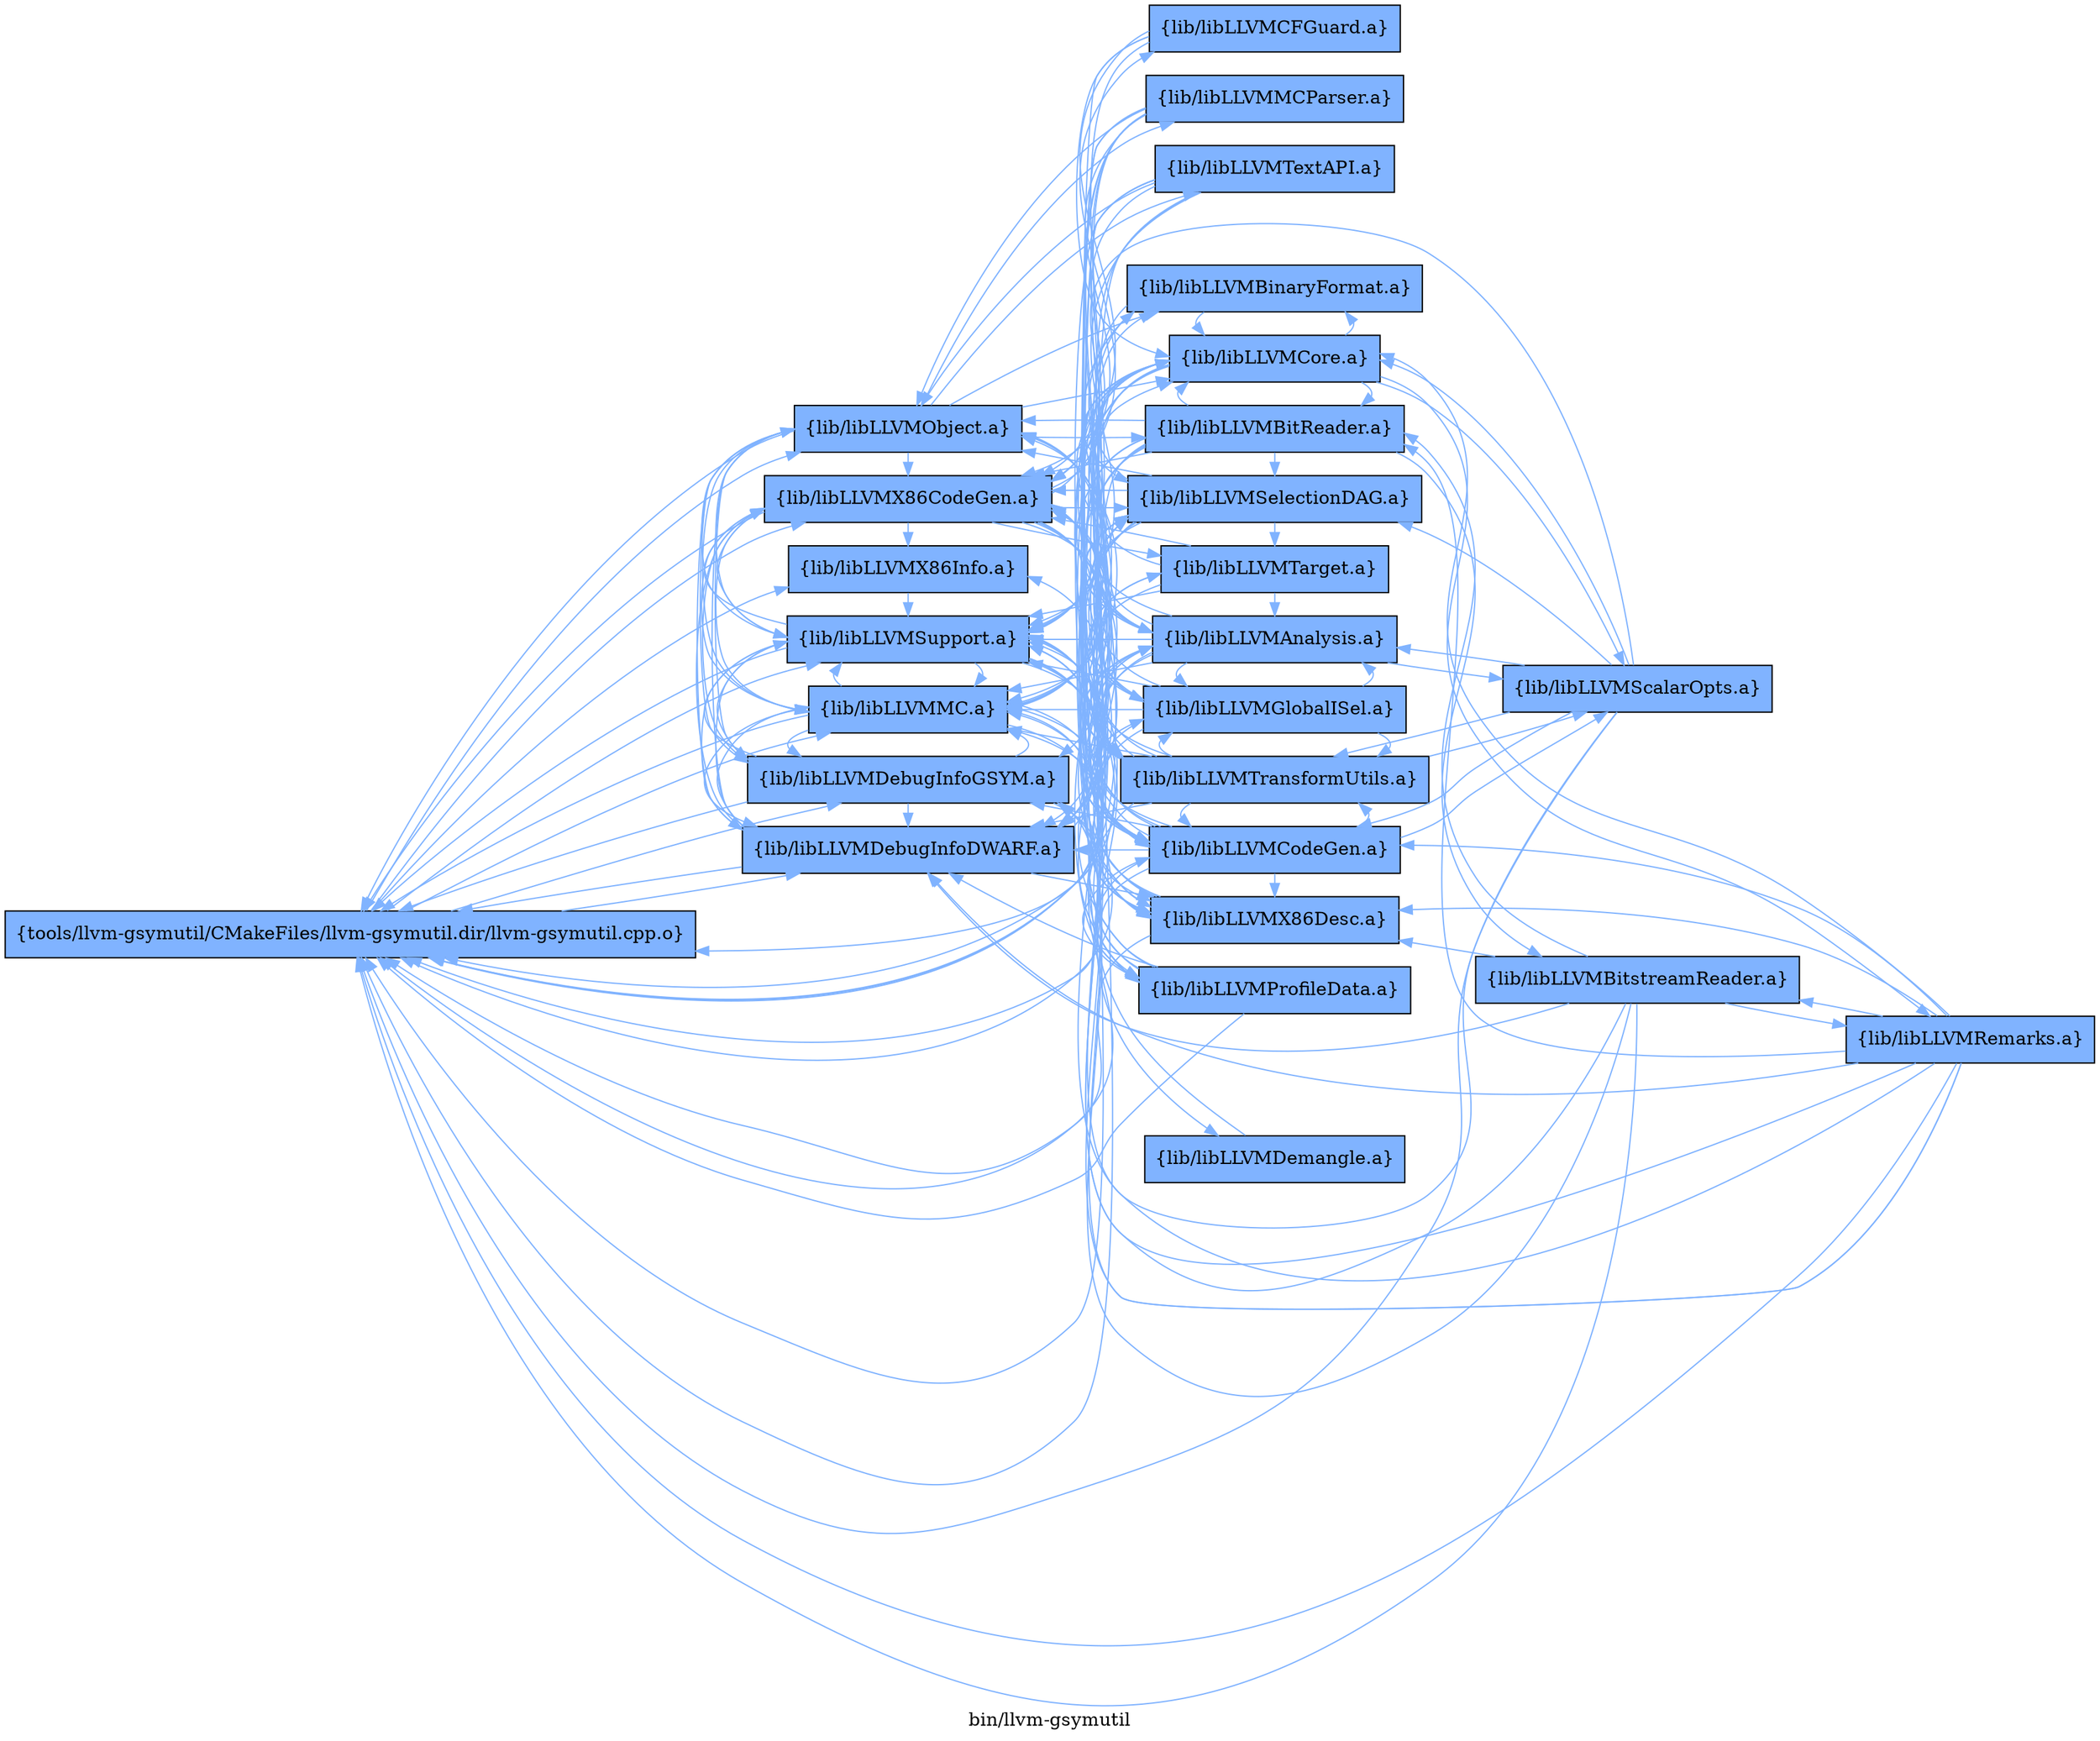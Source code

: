 digraph "bin/llvm-gsymutil" {
	label="bin/llvm-gsymutil";
	rankdir=LR;
	{ rank=same; Node0x55dd54993c78;  }
	{ rank=same; Node0x55dd5498af88; Node0x55dd54989a48; Node0x55dd54992738; Node0x55dd54991338; Node0x55dd54992c88; Node0x55dd54991dd8; Node0x55dd54992288;  }
	{ rank=same; Node0x55dd549919c8; Node0x55dd5498ff38; Node0x55dd549904d8; Node0x55dd54995e88; Node0x55dd5498e638; Node0x55dd5498f0d8; Node0x55dd5498dc38; Node0x55dd54989048; Node0x55dd5498ebd8; Node0x55dd5498e138; Node0x55dd54984b38; Node0x55dd549855d8; Node0x55dd5498cec8; Node0x55dd54990618; Node0x55dd549840e8;  }

	Node0x55dd54993c78 [shape=record,shape=box,group=1,style=filled,fillcolor="0.600000 0.5 1",label="{tools/llvm-gsymutil/CMakeFiles/llvm-gsymutil.dir/llvm-gsymutil.cpp.o}"];
	Node0x55dd54993c78 -> Node0x55dd5498af88[color="0.600000 0.5 1"];
	Node0x55dd54993c78 -> Node0x55dd54989a48[color="0.600000 0.5 1"];
	Node0x55dd54993c78 -> Node0x55dd54992738[color="0.600000 0.5 1"];
	Node0x55dd54993c78 -> Node0x55dd54991338[color="0.600000 0.5 1"];
	Node0x55dd54993c78 -> Node0x55dd54992c88[color="0.600000 0.5 1"];
	Node0x55dd54993c78 -> Node0x55dd54991dd8[color="0.600000 0.5 1"];
	Node0x55dd54993c78 -> Node0x55dd54992288[color="0.600000 0.5 1"];
	Node0x55dd5498af88 [shape=record,shape=box,group=1,style=filled,fillcolor="0.600000 0.5 1",label="{lib/libLLVMX86CodeGen.a}"];
	Node0x55dd5498af88 -> Node0x55dd54993c78[color="0.600000 0.5 1"];
	Node0x55dd5498af88 -> Node0x55dd54989a48[color="0.600000 0.5 1"];
	Node0x55dd5498af88 -> Node0x55dd54991338[color="0.600000 0.5 1"];
	Node0x55dd5498af88 -> Node0x55dd549919c8[color="0.600000 0.5 1"];
	Node0x55dd5498af88 -> Node0x55dd5498ff38[color="0.600000 0.5 1"];
	Node0x55dd5498af88 -> Node0x55dd549904d8[color="0.600000 0.5 1"];
	Node0x55dd5498af88 -> Node0x55dd54995e88[color="0.600000 0.5 1"];
	Node0x55dd5498af88 -> Node0x55dd5498e638[color="0.600000 0.5 1"];
	Node0x55dd5498af88 -> Node0x55dd5498f0d8[color="0.600000 0.5 1"];
	Node0x55dd5498af88 -> Node0x55dd5498dc38[color="0.600000 0.5 1"];
	Node0x55dd5498af88 -> Node0x55dd54991dd8[color="0.600000 0.5 1"];
	Node0x55dd5498af88 -> Node0x55dd54989048[color="0.600000 0.5 1"];
	Node0x55dd5498af88 -> Node0x55dd5498ebd8[color="0.600000 0.5 1"];
	Node0x55dd5498af88 -> Node0x55dd5498e138[color="0.600000 0.5 1"];
	Node0x55dd54989a48 [shape=record,shape=box,group=1,style=filled,fillcolor="0.600000 0.5 1",label="{lib/libLLVMX86Info.a}"];
	Node0x55dd54989a48 -> Node0x55dd54991338[color="0.600000 0.5 1"];
	Node0x55dd54992738 [shape=record,shape=box,group=1,style=filled,fillcolor="0.600000 0.5 1",label="{lib/libLLVMDebugInfoDWARF.a}"];
	Node0x55dd54992738 -> Node0x55dd54993c78[color="0.600000 0.5 1"];
	Node0x55dd54992738 -> Node0x55dd54989048[color="0.600000 0.5 1"];
	Node0x55dd54992738 -> Node0x55dd54991338[color="0.600000 0.5 1"];
	Node0x55dd54992738 -> Node0x55dd54992288[color="0.600000 0.5 1"];
	Node0x55dd54992738 -> Node0x55dd54984b38[color="0.600000 0.5 1"];
	Node0x55dd54992738 -> Node0x55dd54991dd8[color="0.600000 0.5 1"];
	Node0x55dd54992738 -> Node0x55dd5498af88[color="0.600000 0.5 1"];
	Node0x55dd54991338 [shape=record,shape=box,group=1,style=filled,fillcolor="0.600000 0.5 1",label="{lib/libLLVMSupport.a}"];
	Node0x55dd54991338 -> Node0x55dd54993c78[color="0.600000 0.5 1"];
	Node0x55dd54991338 -> Node0x55dd5498af88[color="0.600000 0.5 1"];
	Node0x55dd54991338 -> Node0x55dd54992288[color="0.600000 0.5 1"];
	Node0x55dd54991338 -> Node0x55dd54992738[color="0.600000 0.5 1"];
	Node0x55dd54991338 -> Node0x55dd54992c88[color="0.600000 0.5 1"];
	Node0x55dd54991338 -> Node0x55dd54991dd8[color="0.600000 0.5 1"];
	Node0x55dd54991338 -> Node0x55dd54989048[color="0.600000 0.5 1"];
	Node0x55dd54991338 -> Node0x55dd54995e88[color="0.600000 0.5 1"];
	Node0x55dd54991338 -> Node0x55dd5498e138[color="0.600000 0.5 1"];
	Node0x55dd54991338 -> Node0x55dd549855d8[color="0.600000 0.5 1"];
	Node0x55dd54991338 -> Node0x55dd5498ebd8[color="0.600000 0.5 1"];
	Node0x55dd54992c88 [shape=record,shape=box,group=1,style=filled,fillcolor="0.600000 0.5 1",label="{lib/libLLVMDebugInfoGSYM.a}"];
	Node0x55dd54992c88 -> Node0x55dd54993c78[color="0.600000 0.5 1"];
	Node0x55dd54992c88 -> Node0x55dd54989048[color="0.600000 0.5 1"];
	Node0x55dd54992c88 -> Node0x55dd54992738[color="0.600000 0.5 1"];
	Node0x55dd54992c88 -> Node0x55dd54991338[color="0.600000 0.5 1"];
	Node0x55dd54992c88 -> Node0x55dd5498af88[color="0.600000 0.5 1"];
	Node0x55dd54992c88 -> Node0x55dd54991dd8[color="0.600000 0.5 1"];
	Node0x55dd54992c88 -> Node0x55dd54992288[color="0.600000 0.5 1"];
	Node0x55dd54991dd8 [shape=record,shape=box,group=1,style=filled,fillcolor="0.600000 0.5 1",label="{lib/libLLVMMC.a}"];
	Node0x55dd54991dd8 -> Node0x55dd54989048[color="0.600000 0.5 1"];
	Node0x55dd54991dd8 -> Node0x55dd54991338[color="0.600000 0.5 1"];
	Node0x55dd54991dd8 -> Node0x55dd54993c78[color="0.600000 0.5 1"];
	Node0x55dd54991dd8 -> Node0x55dd54992c88[color="0.600000 0.5 1"];
	Node0x55dd54991dd8 -> Node0x55dd5498af88[color="0.600000 0.5 1"];
	Node0x55dd54991dd8 -> Node0x55dd54992738[color="0.600000 0.5 1"];
	Node0x55dd54991dd8 -> Node0x55dd54984b38[color="0.600000 0.5 1"];
	Node0x55dd54991dd8 -> Node0x55dd54995e88[color="0.600000 0.5 1"];
	Node0x55dd54992288 [shape=record,shape=box,group=1,style=filled,fillcolor="0.600000 0.5 1",label="{lib/libLLVMObject.a}"];
	Node0x55dd54992288 -> Node0x55dd54993c78[color="0.600000 0.5 1"];
	Node0x55dd54992288 -> Node0x55dd54991338[color="0.600000 0.5 1"];
	Node0x55dd54992288 -> Node0x55dd54984b38[color="0.600000 0.5 1"];
	Node0x55dd54992288 -> Node0x55dd54992738[color="0.600000 0.5 1"];
	Node0x55dd54992288 -> Node0x55dd54989048[color="0.600000 0.5 1"];
	Node0x55dd54992288 -> Node0x55dd54991dd8[color="0.600000 0.5 1"];
	Node0x55dd54992288 -> Node0x55dd5498cec8[color="0.600000 0.5 1"];
	Node0x55dd54992288 -> Node0x55dd5498dc38[color="0.600000 0.5 1"];
	Node0x55dd54992288 -> Node0x55dd5498af88[color="0.600000 0.5 1"];
	Node0x55dd54992288 -> Node0x55dd54990618[color="0.600000 0.5 1"];
	Node0x55dd54992288 -> Node0x55dd54992c88[color="0.600000 0.5 1"];
	Node0x55dd54992288 -> Node0x55dd549840e8[color="0.600000 0.5 1"];
	Node0x55dd549919c8 [shape=record,shape=box,group=1,style=filled,fillcolor="0.600000 0.5 1",label="{lib/libLLVMTarget.a}"];
	Node0x55dd549919c8 -> Node0x55dd5498af88[color="0.600000 0.5 1"];
	Node0x55dd549919c8 -> Node0x55dd54991dd8[color="0.600000 0.5 1"];
	Node0x55dd549919c8 -> Node0x55dd54991338[color="0.600000 0.5 1"];
	Node0x55dd549919c8 -> Node0x55dd5498dc38[color="0.600000 0.5 1"];
	Node0x55dd549919c8 -> Node0x55dd5498e638[color="0.600000 0.5 1"];
	Node0x55dd5498ff38 [shape=record,shape=box,group=1,style=filled,fillcolor="0.600000 0.5 1",label="{lib/libLLVMGlobalISel.a}"];
	Node0x55dd5498ff38 -> Node0x55dd5498af88[color="0.600000 0.5 1"];
	Node0x55dd5498ff38 -> Node0x55dd54991338[color="0.600000 0.5 1"];
	Node0x55dd5498ff38 -> Node0x55dd54995e88[color="0.600000 0.5 1"];
	Node0x55dd5498ff38 -> Node0x55dd5498dc38[color="0.600000 0.5 1"];
	Node0x55dd5498ff38 -> Node0x55dd54993c78[color="0.600000 0.5 1"];
	Node0x55dd5498ff38 -> Node0x55dd54991dd8[color="0.600000 0.5 1"];
	Node0x55dd5498ff38 -> Node0x55dd549919c8[color="0.600000 0.5 1"];
	Node0x55dd5498ff38 -> Node0x55dd549904d8[color="0.600000 0.5 1"];
	Node0x55dd5498ff38 -> Node0x55dd5498e638[color="0.600000 0.5 1"];
	Node0x55dd5498ff38 -> Node0x55dd5498e138[color="0.600000 0.5 1"];
	Node0x55dd549904d8 [shape=record,shape=box,group=1,style=filled,fillcolor="0.600000 0.5 1",label="{lib/libLLVMSelectionDAG.a}"];
	Node0x55dd549904d8 -> Node0x55dd54993c78[color="0.600000 0.5 1"];
	Node0x55dd549904d8 -> Node0x55dd5498af88[color="0.600000 0.5 1"];
	Node0x55dd549904d8 -> Node0x55dd54991338[color="0.600000 0.5 1"];
	Node0x55dd549904d8 -> Node0x55dd5498ff38[color="0.600000 0.5 1"];
	Node0x55dd549904d8 -> Node0x55dd54995e88[color="0.600000 0.5 1"];
	Node0x55dd549904d8 -> Node0x55dd5498e638[color="0.600000 0.5 1"];
	Node0x55dd549904d8 -> Node0x55dd5498dc38[color="0.600000 0.5 1"];
	Node0x55dd549904d8 -> Node0x55dd54991dd8[color="0.600000 0.5 1"];
	Node0x55dd549904d8 -> Node0x55dd54992738[color="0.600000 0.5 1"];
	Node0x55dd549904d8 -> Node0x55dd549919c8[color="0.600000 0.5 1"];
	Node0x55dd549904d8 -> Node0x55dd5498e138[color="0.600000 0.5 1"];
	Node0x55dd549904d8 -> Node0x55dd54992c88[color="0.600000 0.5 1"];
	Node0x55dd549904d8 -> Node0x55dd54992288[color="0.600000 0.5 1"];
	Node0x55dd54995e88 [shape=record,shape=box,group=1,style=filled,fillcolor="0.600000 0.5 1",label="{lib/libLLVMCodeGen.a}"];
	Node0x55dd54995e88 -> Node0x55dd5498af88[color="0.600000 0.5 1"];
	Node0x55dd54995e88 -> Node0x55dd54991338[color="0.600000 0.5 1"];
	Node0x55dd54995e88 -> Node0x55dd549904d8[color="0.600000 0.5 1"];
	Node0x55dd54995e88 -> Node0x55dd5498dc38[color="0.600000 0.5 1"];
	Node0x55dd54995e88 -> Node0x55dd5498e638[color="0.600000 0.5 1"];
	Node0x55dd54995e88 -> Node0x55dd54993c78[color="0.600000 0.5 1"];
	Node0x55dd54995e88 -> Node0x55dd54991dd8[color="0.600000 0.5 1"];
	Node0x55dd54995e88 -> Node0x55dd54992738[color="0.600000 0.5 1"];
	Node0x55dd54995e88 -> Node0x55dd5498ff38[color="0.600000 0.5 1"];
	Node0x55dd54995e88 -> Node0x55dd5498e138[color="0.600000 0.5 1"];
	Node0x55dd54995e88 -> Node0x55dd54989048[color="0.600000 0.5 1"];
	Node0x55dd54995e88 -> Node0x55dd549919c8[color="0.600000 0.5 1"];
	Node0x55dd54995e88 -> Node0x55dd54992c88[color="0.600000 0.5 1"];
	Node0x55dd54995e88 -> Node0x55dd54992288[color="0.600000 0.5 1"];
	Node0x55dd54995e88 -> Node0x55dd5498ebd8[color="0.600000 0.5 1"];
	Node0x55dd54995e88 -> Node0x55dd54996e28[color="0.600000 0.5 1"];
	Node0x55dd5498e638 [shape=record,shape=box,group=1,style=filled,fillcolor="0.600000 0.5 1",label="{lib/libLLVMAnalysis.a}"];
	Node0x55dd5498e638 -> Node0x55dd54993c78[color="0.600000 0.5 1"];
	Node0x55dd5498e638 -> Node0x55dd5498af88[color="0.600000 0.5 1"];
	Node0x55dd5498e638 -> Node0x55dd54991338[color="0.600000 0.5 1"];
	Node0x55dd5498e638 -> Node0x55dd5498dc38[color="0.600000 0.5 1"];
	Node0x55dd5498e638 -> Node0x55dd5498e138[color="0.600000 0.5 1"];
	Node0x55dd5498e638 -> Node0x55dd54995e88[color="0.600000 0.5 1"];
	Node0x55dd5498e638 -> Node0x55dd549904d8[color="0.600000 0.5 1"];
	Node0x55dd5498e638 -> Node0x55dd5498ff38[color="0.600000 0.5 1"];
	Node0x55dd5498e638 -> Node0x55dd54996e28[color="0.600000 0.5 1"];
	Node0x55dd5498e638 -> Node0x55dd54992738[color="0.600000 0.5 1"];
	Node0x55dd5498e638 -> Node0x55dd54991dd8[color="0.600000 0.5 1"];
	Node0x55dd5498e638 -> Node0x55dd5498ebd8[color="0.600000 0.5 1"];
	Node0x55dd5498e638 -> Node0x55dd54992288[color="0.600000 0.5 1"];
	Node0x55dd5498f0d8 [shape=record,shape=box,group=1,style=filled,fillcolor="0.600000 0.5 1",label="{lib/libLLVMCFGuard.a}"];
	Node0x55dd5498f0d8 -> Node0x55dd5498af88[color="0.600000 0.5 1"];
	Node0x55dd5498f0d8 -> Node0x55dd54991338[color="0.600000 0.5 1"];
	Node0x55dd5498f0d8 -> Node0x55dd5498e138[color="0.600000 0.5 1"];
	Node0x55dd5498f0d8 -> Node0x55dd5498dc38[color="0.600000 0.5 1"];
	Node0x55dd5498dc38 [shape=record,shape=box,group=1,style=filled,fillcolor="0.600000 0.5 1",label="{lib/libLLVMCore.a}"];
	Node0x55dd5498dc38 -> Node0x55dd54991338[color="0.600000 0.5 1"];
	Node0x55dd5498dc38 -> Node0x55dd54993c78[color="0.600000 0.5 1"];
	Node0x55dd5498dc38 -> Node0x55dd5498af88[color="0.600000 0.5 1"];
	Node0x55dd5498dc38 -> Node0x55dd54992738[color="0.600000 0.5 1"];
	Node0x55dd5498dc38 -> Node0x55dd549904d8[color="0.600000 0.5 1"];
	Node0x55dd5498dc38 -> Node0x55dd54995e88[color="0.600000 0.5 1"];
	Node0x55dd5498dc38 -> Node0x55dd5498e638[color="0.600000 0.5 1"];
	Node0x55dd5498dc38 -> Node0x55dd54984b38[color="0.600000 0.5 1"];
	Node0x55dd5498dc38 -> Node0x55dd54989048[color="0.600000 0.5 1"];
	Node0x55dd5498dc38 -> Node0x55dd5498e138[color="0.600000 0.5 1"];
	Node0x55dd5498dc38 -> Node0x55dd54991dd8[color="0.600000 0.5 1"];
	Node0x55dd5498dc38 -> Node0x55dd5498d788[color="0.600000 0.5 1"];
	Node0x55dd5498dc38 -> Node0x55dd5498cec8[color="0.600000 0.5 1"];
	Node0x55dd5498dc38 -> Node0x55dd54996e28[color="0.600000 0.5 1"];
	Node0x55dd54989048 [shape=record,shape=box,group=1,style=filled,fillcolor="0.600000 0.5 1",label="{lib/libLLVMX86Desc.a}"];
	Node0x55dd54989048 -> Node0x55dd54991338[color="0.600000 0.5 1"];
	Node0x55dd54989048 -> Node0x55dd5498af88[color="0.600000 0.5 1"];
	Node0x55dd54989048 -> Node0x55dd54989a48[color="0.600000 0.5 1"];
	Node0x55dd54989048 -> Node0x55dd54991dd8[color="0.600000 0.5 1"];
	Node0x55dd54989048 -> Node0x55dd54993c78[color="0.600000 0.5 1"];
	Node0x55dd5498ebd8 [shape=record,shape=box,group=1,style=filled,fillcolor="0.600000 0.5 1",label="{lib/libLLVMProfileData.a}"];
	Node0x55dd5498ebd8 -> Node0x55dd54993c78[color="0.600000 0.5 1"];
	Node0x55dd5498ebd8 -> Node0x55dd54991338[color="0.600000 0.5 1"];
	Node0x55dd5498ebd8 -> Node0x55dd54992c88[color="0.600000 0.5 1"];
	Node0x55dd5498ebd8 -> Node0x55dd54991dd8[color="0.600000 0.5 1"];
	Node0x55dd5498ebd8 -> Node0x55dd5498dc38[color="0.600000 0.5 1"];
	Node0x55dd5498ebd8 -> Node0x55dd54995e88[color="0.600000 0.5 1"];
	Node0x55dd5498ebd8 -> Node0x55dd54992738[color="0.600000 0.5 1"];
	Node0x55dd5498ebd8 -> Node0x55dd5498af88[color="0.600000 0.5 1"];
	Node0x55dd5498e138 [shape=record,shape=box,group=1,style=filled,fillcolor="0.600000 0.5 1",label="{lib/libLLVMTransformUtils.a}"];
	Node0x55dd5498e138 -> Node0x55dd5498af88[color="0.600000 0.5 1"];
	Node0x55dd5498e138 -> Node0x55dd54991338[color="0.600000 0.5 1"];
	Node0x55dd5498e138 -> Node0x55dd5498dc38[color="0.600000 0.5 1"];
	Node0x55dd5498e138 -> Node0x55dd54995e88[color="0.600000 0.5 1"];
	Node0x55dd5498e138 -> Node0x55dd5498e638[color="0.600000 0.5 1"];
	Node0x55dd5498e138 -> Node0x55dd54996e28[color="0.600000 0.5 1"];
	Node0x55dd5498e138 -> Node0x55dd54993c78[color="0.600000 0.5 1"];
	Node0x55dd5498e138 -> Node0x55dd54991dd8[color="0.600000 0.5 1"];
	Node0x55dd5498e138 -> Node0x55dd54992738[color="0.600000 0.5 1"];
	Node0x55dd5498e138 -> Node0x55dd549904d8[color="0.600000 0.5 1"];
	Node0x55dd5498e138 -> Node0x55dd5498ff38[color="0.600000 0.5 1"];
	Node0x55dd5498e138 -> Node0x55dd54992288[color="0.600000 0.5 1"];
	Node0x55dd54984b38 [shape=record,shape=box,group=1,style=filled,fillcolor="0.600000 0.5 1",label="{lib/libLLVMBinaryFormat.a}"];
	Node0x55dd54984b38 -> Node0x55dd5498dc38[color="0.600000 0.5 1"];
	Node0x55dd54984b38 -> Node0x55dd54992738[color="0.600000 0.5 1"];
	Node0x55dd54984b38 -> Node0x55dd54991338[color="0.600000 0.5 1"];
	Node0x55dd54984b38 -> Node0x55dd54993c78[color="0.600000 0.5 1"];
	Node0x55dd5498cec8 [shape=record,shape=box,group=1,style=filled,fillcolor="0.600000 0.5 1",label="{lib/libLLVMBitReader.a}"];
	Node0x55dd5498cec8 -> Node0x55dd54993c78[color="0.600000 0.5 1"];
	Node0x55dd5498cec8 -> Node0x55dd5498af88[color="0.600000 0.5 1"];
	Node0x55dd5498cec8 -> Node0x55dd54989048[color="0.600000 0.5 1"];
	Node0x55dd5498cec8 -> Node0x55dd54992738[color="0.600000 0.5 1"];
	Node0x55dd5498cec8 -> Node0x55dd54991338[color="0.600000 0.5 1"];
	Node0x55dd5498cec8 -> Node0x55dd54991dd8[color="0.600000 0.5 1"];
	Node0x55dd5498cec8 -> Node0x55dd54992288[color="0.600000 0.5 1"];
	Node0x55dd5498cec8 -> Node0x55dd549904d8[color="0.600000 0.5 1"];
	Node0x55dd5498cec8 -> Node0x55dd5498dc38[color="0.600000 0.5 1"];
	Node0x55dd5498cec8 -> Node0x55dd54995e88[color="0.600000 0.5 1"];
	Node0x55dd5498cec8 -> Node0x55dd5498e638[color="0.600000 0.5 1"];
	Node0x55dd5498cec8 -> Node0x55dd549856c8[color="0.600000 0.5 1"];
	Node0x55dd54990618 [shape=record,shape=box,group=1,style=filled,fillcolor="0.600000 0.5 1",label="{lib/libLLVMMCParser.a}"];
	Node0x55dd54990618 -> Node0x55dd54993c78[color="0.600000 0.5 1"];
	Node0x55dd54990618 -> Node0x55dd54989048[color="0.600000 0.5 1"];
	Node0x55dd54990618 -> Node0x55dd54992738[color="0.600000 0.5 1"];
	Node0x55dd54990618 -> Node0x55dd54991dd8[color="0.600000 0.5 1"];
	Node0x55dd54990618 -> Node0x55dd54992288[color="0.600000 0.5 1"];
	Node0x55dd54990618 -> Node0x55dd54991338[color="0.600000 0.5 1"];
	Node0x55dd54990618 -> Node0x55dd54995e88[color="0.600000 0.5 1"];
	Node0x55dd54990618 -> Node0x55dd5498af88[color="0.600000 0.5 1"];
	Node0x55dd549840e8 [shape=record,shape=box,group=1,style=filled,fillcolor="0.600000 0.5 1",label="{lib/libLLVMTextAPI.a}"];
	Node0x55dd549840e8 -> Node0x55dd54991338[color="0.600000 0.5 1"];
	Node0x55dd549840e8 -> Node0x55dd54993c78[color="0.600000 0.5 1"];
	Node0x55dd549840e8 -> Node0x55dd54992288[color="0.600000 0.5 1"];
	Node0x55dd549840e8 -> Node0x55dd54995e88[color="0.600000 0.5 1"];
	Node0x55dd549840e8 -> Node0x55dd5498af88[color="0.600000 0.5 1"];
	Node0x55dd549840e8 -> Node0x55dd54992738[color="0.600000 0.5 1"];
	Node0x55dd549840e8 -> Node0x55dd5498e138[color="0.600000 0.5 1"];
	Node0x55dd549840e8 -> Node0x55dd54989048[color="0.600000 0.5 1"];
	Node0x55dd54996e28 [shape=record,shape=box,group=1,style=filled,fillcolor="0.600000 0.5 1",label="{lib/libLLVMScalarOpts.a}"];
	Node0x55dd54996e28 -> Node0x55dd54993c78[color="0.600000 0.5 1"];
	Node0x55dd54996e28 -> Node0x55dd5498af88[color="0.600000 0.5 1"];
	Node0x55dd54996e28 -> Node0x55dd54991338[color="0.600000 0.5 1"];
	Node0x55dd54996e28 -> Node0x55dd5498e138[color="0.600000 0.5 1"];
	Node0x55dd54996e28 -> Node0x55dd5498dc38[color="0.600000 0.5 1"];
	Node0x55dd54996e28 -> Node0x55dd54995e88[color="0.600000 0.5 1"];
	Node0x55dd54996e28 -> Node0x55dd5498e638[color="0.600000 0.5 1"];
	Node0x55dd54996e28 -> Node0x55dd549904d8[color="0.600000 0.5 1"];
	Node0x55dd549855d8 [shape=record,shape=box,group=1,style=filled,fillcolor="0.600000 0.5 1",label="{lib/libLLVMDemangle.a}"];
	Node0x55dd549855d8 -> Node0x55dd54991338[color="0.600000 0.5 1"];
	Node0x55dd549856c8 [shape=record,shape=box,group=1,style=filled,fillcolor="0.600000 0.5 1",label="{lib/libLLVMBitstreamReader.a}"];
	Node0x55dd549856c8 -> Node0x55dd54993c78[color="0.600000 0.5 1"];
	Node0x55dd549856c8 -> Node0x55dd54989048[color="0.600000 0.5 1"];
	Node0x55dd549856c8 -> Node0x55dd54992738[color="0.600000 0.5 1"];
	Node0x55dd549856c8 -> Node0x55dd54992c88[color="0.600000 0.5 1"];
	Node0x55dd549856c8 -> Node0x55dd54991338[color="0.600000 0.5 1"];
	Node0x55dd549856c8 -> Node0x55dd5498cec8[color="0.600000 0.5 1"];
	Node0x55dd549856c8 -> Node0x55dd5498d788[color="0.600000 0.5 1"];
	Node0x55dd5498d788 [shape=record,shape=box,group=1,style=filled,fillcolor="0.600000 0.5 1",label="{lib/libLLVMRemarks.a}"];
	Node0x55dd5498d788 -> Node0x55dd54992738[color="0.600000 0.5 1"];
	Node0x55dd5498d788 -> Node0x55dd54991338[color="0.600000 0.5 1"];
	Node0x55dd5498d788 -> Node0x55dd54993c78[color="0.600000 0.5 1"];
	Node0x55dd5498d788 -> Node0x55dd54992c88[color="0.600000 0.5 1"];
	Node0x55dd5498d788 -> Node0x55dd5498cec8[color="0.600000 0.5 1"];
	Node0x55dd5498d788 -> Node0x55dd54991dd8[color="0.600000 0.5 1"];
	Node0x55dd5498d788 -> Node0x55dd54995e88[color="0.600000 0.5 1"];
	Node0x55dd5498d788 -> Node0x55dd5498dc38[color="0.600000 0.5 1"];
	Node0x55dd5498d788 -> Node0x55dd54989048[color="0.600000 0.5 1"];
	Node0x55dd5498d788 -> Node0x55dd54992288[color="0.600000 0.5 1"];
	Node0x55dd5498d788 -> Node0x55dd549856c8[color="0.600000 0.5 1"];
}
